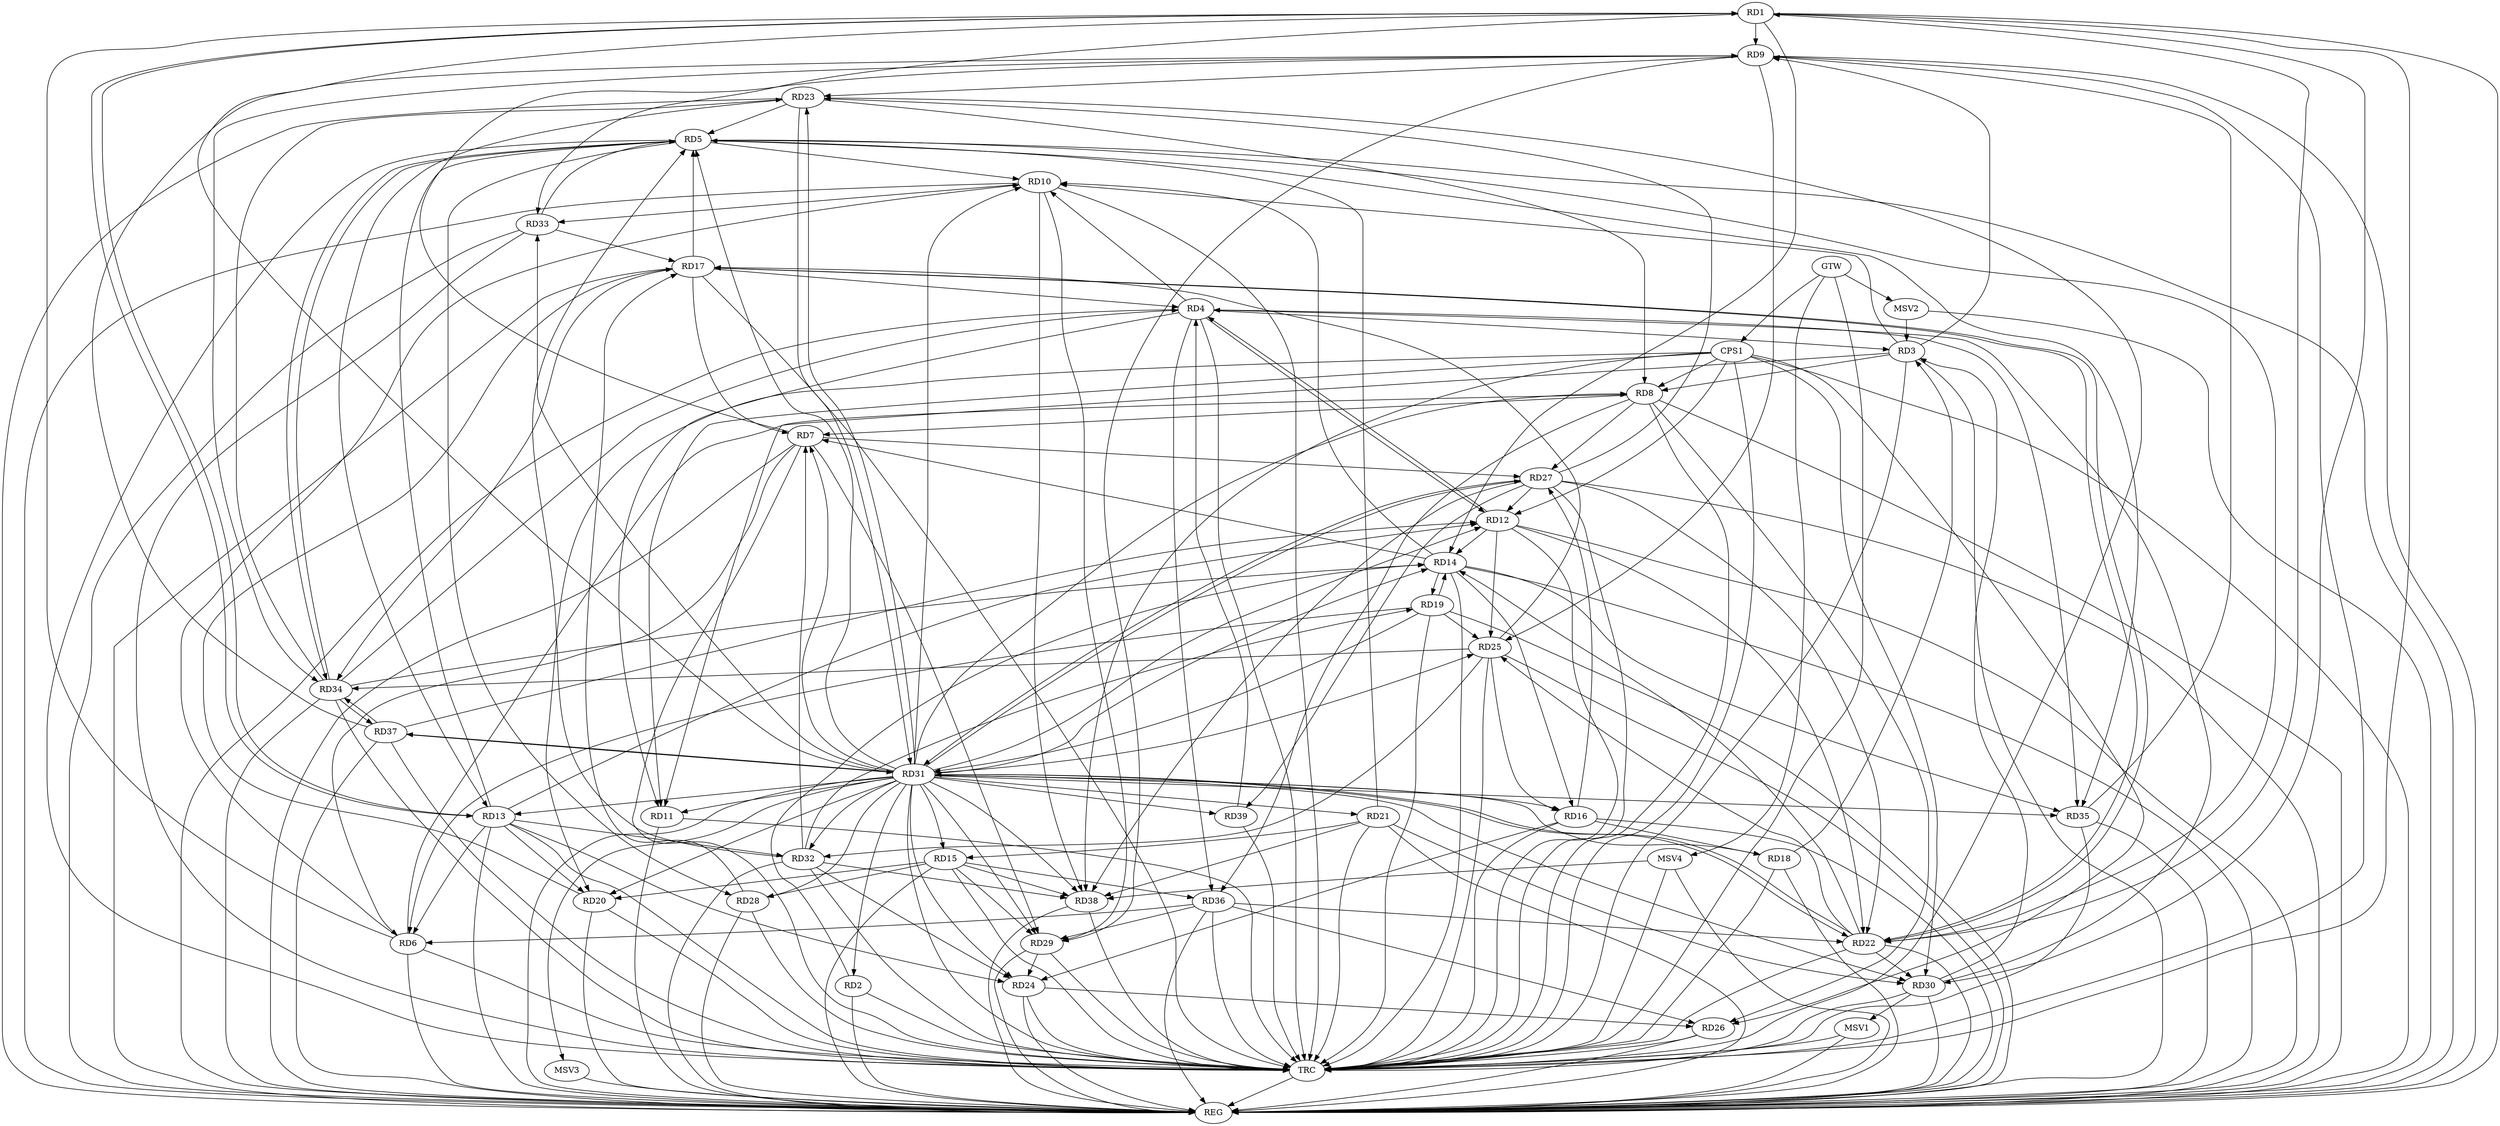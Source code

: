 strict digraph G {
  RD1 [ label="RD1" ];
  RD2 [ label="RD2" ];
  RD3 [ label="RD3" ];
  RD4 [ label="RD4" ];
  RD5 [ label="RD5" ];
  RD6 [ label="RD6" ];
  RD7 [ label="RD7" ];
  RD8 [ label="RD8" ];
  RD9 [ label="RD9" ];
  RD10 [ label="RD10" ];
  RD11 [ label="RD11" ];
  RD12 [ label="RD12" ];
  RD13 [ label="RD13" ];
  RD14 [ label="RD14" ];
  RD15 [ label="RD15" ];
  RD16 [ label="RD16" ];
  RD17 [ label="RD17" ];
  RD18 [ label="RD18" ];
  RD19 [ label="RD19" ];
  RD20 [ label="RD20" ];
  RD21 [ label="RD21" ];
  RD22 [ label="RD22" ];
  RD23 [ label="RD23" ];
  RD24 [ label="RD24" ];
  RD25 [ label="RD25" ];
  RD26 [ label="RD26" ];
  RD27 [ label="RD27" ];
  RD28 [ label="RD28" ];
  RD29 [ label="RD29" ];
  RD30 [ label="RD30" ];
  RD31 [ label="RD31" ];
  RD32 [ label="RD32" ];
  RD33 [ label="RD33" ];
  RD34 [ label="RD34" ];
  RD35 [ label="RD35" ];
  RD36 [ label="RD36" ];
  RD37 [ label="RD37" ];
  RD38 [ label="RD38" ];
  RD39 [ label="RD39" ];
  CPS1 [ label="CPS1" ];
  GTW [ label="GTW" ];
  REG [ label="REG" ];
  TRC [ label="TRC" ];
  MSV1 [ label="MSV1" ];
  MSV2 [ label="MSV2" ];
  MSV3 [ label="MSV3" ];
  MSV4 [ label="MSV4" ];
  RD6 -> RD1;
  RD1 -> RD9;
  RD1 -> RD13;
  RD13 -> RD1;
  RD1 -> RD14;
  RD22 -> RD1;
  RD1 -> RD30;
  RD1 -> RD33;
  RD2 -> RD14;
  RD4 -> RD3;
  RD3 -> RD8;
  RD3 -> RD9;
  RD3 -> RD10;
  RD3 -> RD11;
  RD18 -> RD3;
  RD30 -> RD3;
  RD4 -> RD10;
  RD4 -> RD11;
  RD4 -> RD12;
  RD12 -> RD4;
  RD17 -> RD4;
  RD30 -> RD4;
  RD34 -> RD4;
  RD4 -> RD35;
  RD4 -> RD36;
  RD39 -> RD4;
  RD5 -> RD10;
  RD13 -> RD5;
  RD17 -> RD5;
  RD21 -> RD5;
  RD5 -> RD22;
  RD23 -> RD5;
  RD5 -> RD28;
  RD32 -> RD5;
  RD33 -> RD5;
  RD5 -> RD34;
  RD34 -> RD5;
  RD5 -> RD35;
  RD7 -> RD6;
  RD6 -> RD8;
  RD6 -> RD10;
  RD13 -> RD6;
  RD19 -> RD6;
  RD36 -> RD6;
  RD8 -> RD7;
  RD7 -> RD9;
  RD14 -> RD7;
  RD17 -> RD7;
  RD7 -> RD27;
  RD7 -> RD29;
  RD32 -> RD7;
  RD23 -> RD8;
  RD8 -> RD26;
  RD8 -> RD27;
  RD8 -> RD36;
  RD9 -> RD23;
  RD9 -> RD25;
  RD9 -> RD29;
  RD9 -> RD34;
  RD35 -> RD9;
  RD37 -> RD9;
  RD14 -> RD10;
  RD10 -> RD29;
  RD10 -> RD33;
  RD10 -> RD38;
  RD31 -> RD11;
  RD13 -> RD12;
  RD12 -> RD14;
  RD12 -> RD22;
  RD12 -> RD25;
  RD27 -> RD12;
  RD31 -> RD12;
  RD37 -> RD12;
  RD13 -> RD20;
  RD23 -> RD13;
  RD13 -> RD24;
  RD13 -> RD32;
  RD14 -> RD16;
  RD14 -> RD19;
  RD19 -> RD14;
  RD22 -> RD14;
  RD31 -> RD14;
  RD34 -> RD14;
  RD14 -> RD35;
  RD15 -> RD20;
  RD21 -> RD15;
  RD15 -> RD28;
  RD15 -> RD29;
  RD15 -> RD36;
  RD15 -> RD38;
  RD16 -> RD18;
  RD16 -> RD24;
  RD25 -> RD16;
  RD16 -> RD27;
  RD20 -> RD17;
  RD17 -> RD22;
  RD22 -> RD17;
  RD25 -> RD17;
  RD28 -> RD17;
  RD33 -> RD17;
  RD17 -> RD34;
  RD19 -> RD25;
  RD19 -> RD31;
  RD32 -> RD19;
  RD21 -> RD30;
  RD21 -> RD38;
  RD22 -> RD25;
  RD27 -> RD22;
  RD22 -> RD30;
  RD22 -> RD31;
  RD31 -> RD22;
  RD36 -> RD22;
  RD27 -> RD23;
  RD23 -> RD31;
  RD31 -> RD23;
  RD34 -> RD23;
  RD24 -> RD26;
  RD29 -> RD24;
  RD31 -> RD24;
  RD32 -> RD24;
  RD25 -> RD32;
  RD25 -> RD34;
  RD36 -> RD26;
  RD27 -> RD31;
  RD27 -> RD38;
  RD27 -> RD39;
  RD31 -> RD28;
  RD31 -> RD29;
  RD36 -> RD29;
  RD31 -> RD30;
  RD31 -> RD37;
  RD37 -> RD31;
  RD31 -> RD38;
  RD32 -> RD38;
  RD34 -> RD37;
  RD37 -> RD34;
  CPS1 -> RD11;
  CPS1 -> RD38;
  CPS1 -> RD30;
  CPS1 -> RD8;
  CPS1 -> RD26;
  CPS1 -> RD12;
  CPS1 -> RD20;
  GTW -> CPS1;
  RD1 -> REG;
  RD2 -> REG;
  RD3 -> REG;
  RD4 -> REG;
  RD5 -> REG;
  RD6 -> REG;
  RD7 -> REG;
  RD8 -> REG;
  RD9 -> REG;
  RD10 -> REG;
  RD11 -> REG;
  RD12 -> REG;
  RD13 -> REG;
  RD14 -> REG;
  RD15 -> REG;
  RD16 -> REG;
  RD17 -> REG;
  RD18 -> REG;
  RD19 -> REG;
  RD20 -> REG;
  RD21 -> REG;
  RD22 -> REG;
  RD23 -> REG;
  RD24 -> REG;
  RD25 -> REG;
  RD26 -> REG;
  RD27 -> REG;
  RD28 -> REG;
  RD29 -> REG;
  RD30 -> REG;
  RD31 -> REG;
  RD32 -> REG;
  RD33 -> REG;
  RD34 -> REG;
  RD35 -> REG;
  RD36 -> REG;
  RD37 -> REG;
  RD38 -> REG;
  CPS1 -> REG;
  RD1 -> TRC;
  RD2 -> TRC;
  RD3 -> TRC;
  RD4 -> TRC;
  RD5 -> TRC;
  RD6 -> TRC;
  RD7 -> TRC;
  RD8 -> TRC;
  RD9 -> TRC;
  RD10 -> TRC;
  RD11 -> TRC;
  RD12 -> TRC;
  RD13 -> TRC;
  RD14 -> TRC;
  RD15 -> TRC;
  RD16 -> TRC;
  RD17 -> TRC;
  RD18 -> TRC;
  RD19 -> TRC;
  RD20 -> TRC;
  RD21 -> TRC;
  RD22 -> TRC;
  RD23 -> TRC;
  RD24 -> TRC;
  RD25 -> TRC;
  RD26 -> TRC;
  RD27 -> TRC;
  RD28 -> TRC;
  RD29 -> TRC;
  RD30 -> TRC;
  RD31 -> TRC;
  RD32 -> TRC;
  RD33 -> TRC;
  RD34 -> TRC;
  RD35 -> TRC;
  RD36 -> TRC;
  RD37 -> TRC;
  RD38 -> TRC;
  RD39 -> TRC;
  CPS1 -> TRC;
  GTW -> TRC;
  TRC -> REG;
  RD31 -> RD16;
  RD31 -> RD1;
  RD31 -> RD20;
  RD31 -> RD32;
  RD31 -> RD25;
  RD31 -> RD18;
  RD31 -> RD10;
  RD31 -> RD33;
  RD31 -> RD27;
  RD31 -> RD21;
  RD31 -> RD15;
  RD31 -> RD7;
  RD31 -> RD8;
  RD31 -> RD13;
  RD31 -> RD2;
  RD31 -> RD39;
  RD31 -> RD35;
  RD31 -> RD5;
  RD30 -> MSV1;
  MSV1 -> REG;
  MSV1 -> TRC;
  MSV2 -> RD3;
  GTW -> MSV2;
  MSV2 -> REG;
  RD31 -> MSV3;
  MSV3 -> REG;
  MSV4 -> RD38;
  GTW -> MSV4;
  MSV4 -> REG;
  MSV4 -> TRC;
}
